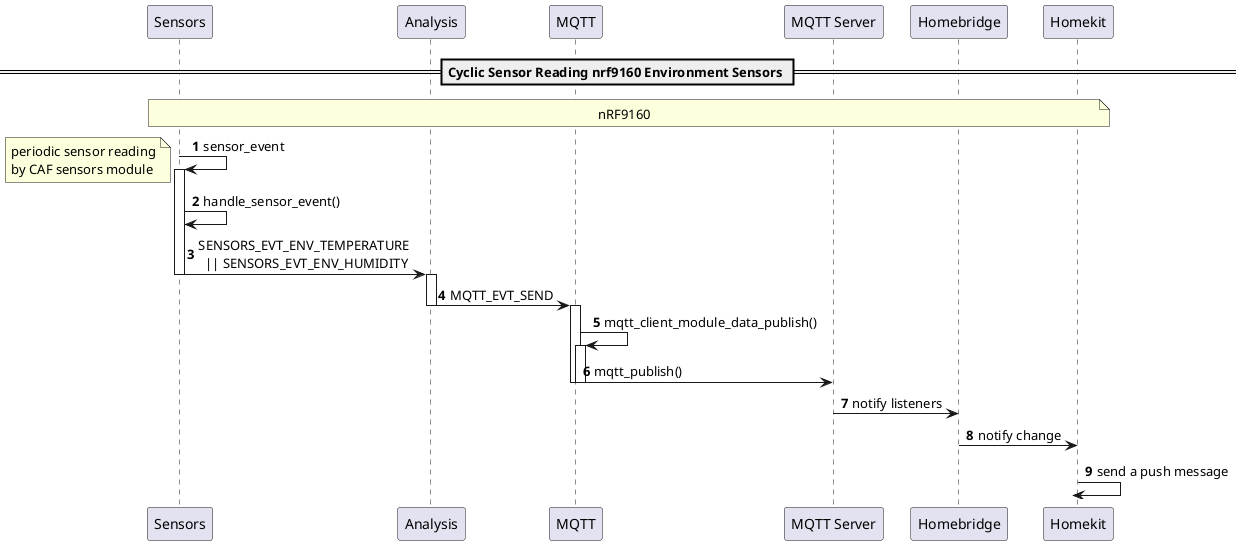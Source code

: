 @startuml
autonumber

== Cyclic Sensor Reading nrf9160 Environment Sensors ==

participant "Sensors" as nRF52840_sensors
participant "Analysis" as nrf9160_analysis
participant "MQTT" as nrf9160_mqtt


participant "MQTT Server" as cloud_mqtt
participant "Homebridge" as cloud_homebridge
participant "Homekit" as mobile_homekit


note across : nRF9160

nRF52840_sensors -> nRF52840_sensors ++: sensor_event
note left: periodic sensor reading\nby CAF sensors module
nRF52840_sensors -> nRF52840_sensors : handle_sensor_event()
nRF52840_sensors -> nrf9160_analysis --++ : SENSORS_EVT_ENV_TEMPERATURE\n  || SENSORS_EVT_ENV_HUMIDITY

nrf9160_analysis -> nrf9160_mqtt --++ : MQTT_EVT_SEND

nrf9160_mqtt -> nrf9160_mqtt ++ : mqtt_client_module_data_publish()
nrf9160_mqtt -> cloud_mqtt -- : mqtt_publish()
deactivate nrf9160_mqtt

cloud_mqtt -> cloud_homebridge -- : notify listeners
cloud_homebridge -> mobile_homekit -- : notify change
mobile_homekit -> mobile_homekit -- : send a push message


@enduml